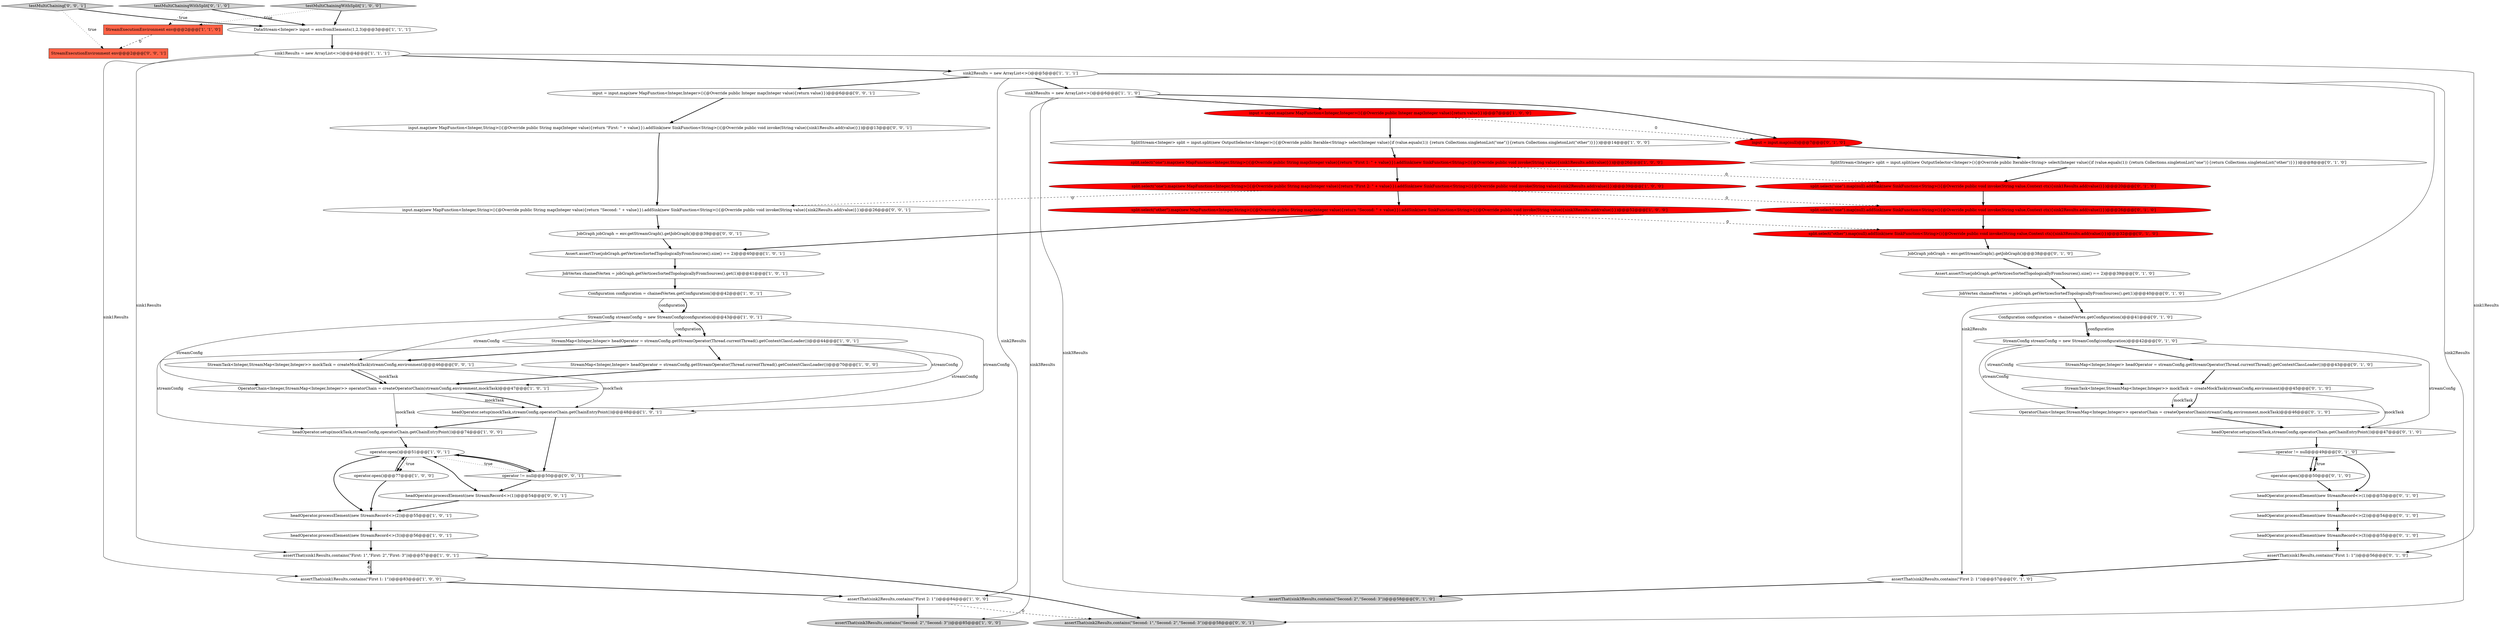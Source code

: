 digraph {
34 [style = filled, label = "split.select(\"one\").map(null).addSink(new SinkFunction<String>(){@Override public void invoke(String value,Context ctx){sink2Results.add(value)}})@@@26@@@['0', '1', '0']", fillcolor = red, shape = ellipse image = "AAA1AAABBB2BBB"];
45 [style = filled, label = "Assert.assertTrue(jobGraph.getVerticesSortedTopologicallyFromSources().size() == 2)@@@39@@@['0', '1', '0']", fillcolor = white, shape = ellipse image = "AAA0AAABBB2BBB"];
46 [style = filled, label = "headOperator.processElement(new StreamRecord<>(1))@@@53@@@['0', '1', '0']", fillcolor = white, shape = ellipse image = "AAA0AAABBB2BBB"];
56 [style = filled, label = "assertThat(sink2Results,contains(\"Second: 1\",\"Second: 2\",\"Second: 3\"))@@@58@@@['0', '0', '1']", fillcolor = lightgray, shape = ellipse image = "AAA0AAABBB3BBB"];
40 [style = filled, label = "headOperator.processElement(new StreamRecord<>(2))@@@54@@@['0', '1', '0']", fillcolor = white, shape = ellipse image = "AAA0AAABBB2BBB"];
22 [style = filled, label = "assertThat(sink3Results,contains(\"Second: 2\",\"Second: 3\"))@@@85@@@['1', '0', '0']", fillcolor = lightgray, shape = ellipse image = "AAA0AAABBB1BBB"];
23 [style = filled, label = "split.select(\"one\").map(new MapFunction<Integer,String>(){@Override public String map(Integer value){return \"First 2: \" + value}}).addSink(new SinkFunction<String>(){@Override public void invoke(String value){sink2Results.add(value)}})@@@39@@@['1', '0', '0']", fillcolor = red, shape = ellipse image = "AAA1AAABBB1BBB"];
15 [style = filled, label = "Configuration configuration = chainedVertex.getConfiguration()@@@42@@@['1', '0', '1']", fillcolor = white, shape = ellipse image = "AAA0AAABBB1BBB"];
21 [style = filled, label = "split.select(\"other\").map(new MapFunction<Integer,String>(){@Override public String map(Integer value){return \"Second: \" + value}}).addSink(new SinkFunction<String>(){@Override public void invoke(String value){sink3Results.add(value)}})@@@52@@@['1', '0', '0']", fillcolor = red, shape = ellipse image = "AAA1AAABBB1BBB"];
30 [style = filled, label = "split.select(\"one\").map(null).addSink(new SinkFunction<String>(){@Override public void invoke(String value,Context ctx){sink1Results.add(value)}})@@@20@@@['0', '1', '0']", fillcolor = red, shape = ellipse image = "AAA1AAABBB2BBB"];
29 [style = filled, label = "StreamMap<Integer,Integer> headOperator = streamConfig.getStreamOperator(Thread.currentThread().getContextClassLoader())@@@43@@@['0', '1', '0']", fillcolor = white, shape = ellipse image = "AAA0AAABBB2BBB"];
0 [style = filled, label = "split.select(\"one\").map(new MapFunction<Integer,String>(){@Override public String map(Integer value){return \"First 1: \" + value}}).addSink(new SinkFunction<String>(){@Override public void invoke(String value){sink1Results.add(value)}})@@@26@@@['1', '0', '0']", fillcolor = red, shape = ellipse image = "AAA1AAABBB1BBB"];
8 [style = filled, label = "testMultiChainingWithSplit['1', '0', '0']", fillcolor = lightgray, shape = diamond image = "AAA0AAABBB1BBB"];
10 [style = filled, label = "sink3Results = new ArrayList<>()@@@6@@@['1', '1', '0']", fillcolor = white, shape = ellipse image = "AAA0AAABBB1BBB"];
16 [style = filled, label = "assertThat(sink2Results,contains(\"First 2: 1\"))@@@84@@@['1', '0', '0']", fillcolor = white, shape = ellipse image = "AAA0AAABBB1BBB"];
51 [style = filled, label = "input = input.map(new MapFunction<Integer,Integer>(){@Override public Integer map(Integer value){return value}})@@@6@@@['0', '0', '1']", fillcolor = white, shape = ellipse image = "AAA0AAABBB3BBB"];
57 [style = filled, label = "input.map(new MapFunction<Integer,String>(){@Override public String map(Integer value){return \"Second: \" + value}}).addSink(new SinkFunction<String>(){@Override public void invoke(String value){sink2Results.add(value)}})@@@26@@@['0', '0', '1']", fillcolor = white, shape = ellipse image = "AAA0AAABBB3BBB"];
38 [style = filled, label = "input = input.map(null)@@@7@@@['0', '1', '0']", fillcolor = red, shape = ellipse image = "AAA1AAABBB2BBB"];
36 [style = filled, label = "split.select(\"other\").map(null).addSink(new SinkFunction<String>(){@Override public void invoke(String value,Context ctx){sink3Results.add(value)}})@@@32@@@['0', '1', '0']", fillcolor = red, shape = ellipse image = "AAA1AAABBB2BBB"];
47 [style = filled, label = "JobGraph jobGraph = env.getStreamGraph().getJobGraph()@@@38@@@['0', '1', '0']", fillcolor = white, shape = ellipse image = "AAA0AAABBB2BBB"];
48 [style = filled, label = "operator.open()@@@50@@@['0', '1', '0']", fillcolor = white, shape = ellipse image = "AAA0AAABBB2BBB"];
39 [style = filled, label = "headOperator.processElement(new StreamRecord<>(3))@@@55@@@['0', '1', '0']", fillcolor = white, shape = ellipse image = "AAA0AAABBB2BBB"];
35 [style = filled, label = "StreamTask<Integer,StreamMap<Integer,Integer>> mockTask = createMockTask(streamConfig,environment)@@@45@@@['0', '1', '0']", fillcolor = white, shape = ellipse image = "AAA0AAABBB2BBB"];
3 [style = filled, label = "SplitStream<Integer> split = input.split(new OutputSelector<Integer>(){@Override public Iterable<String> select(Integer value){if (value.equals(1)) {return Collections.singletonList(\"one\")}{return Collections.singletonList(\"other\")}}})@@@14@@@['1', '0', '0']", fillcolor = white, shape = ellipse image = "AAA0AAABBB1BBB"];
52 [style = filled, label = "input.map(new MapFunction<Integer,String>(){@Override public String map(Integer value){return \"First: \" + value}}).addSink(new SinkFunction<String>(){@Override public void invoke(String value){sink1Results.add(value)}})@@@13@@@['0', '0', '1']", fillcolor = white, shape = ellipse image = "AAA0AAABBB3BBB"];
41 [style = filled, label = "testMultiChainingWithSplit['0', '1', '0']", fillcolor = lightgray, shape = diamond image = "AAA0AAABBB2BBB"];
18 [style = filled, label = "headOperator.processElement(new StreamRecord<>(3))@@@56@@@['1', '0', '1']", fillcolor = white, shape = ellipse image = "AAA0AAABBB1BBB"];
44 [style = filled, label = "assertThat(sink3Results,contains(\"Second: 2\",\"Second: 3\"))@@@58@@@['0', '1', '0']", fillcolor = lightgray, shape = ellipse image = "AAA0AAABBB2BBB"];
27 [style = filled, label = "OperatorChain<Integer,StreamMap<Integer,Integer>> operatorChain = createOperatorChain(streamConfig,environment,mockTask)@@@47@@@['1', '0', '1']", fillcolor = white, shape = ellipse image = "AAA0AAABBB1BBB"];
9 [style = filled, label = "headOperator.processElement(new StreamRecord<>(2))@@@55@@@['1', '0', '1']", fillcolor = white, shape = ellipse image = "AAA0AAABBB1BBB"];
54 [style = filled, label = "StreamTask<Integer,StreamMap<Integer,Integer>> mockTask = createMockTask(streamConfig,environment)@@@46@@@['0', '0', '1']", fillcolor = white, shape = ellipse image = "AAA0AAABBB3BBB"];
31 [style = filled, label = "JobVertex chainedVertex = jobGraph.getVerticesSortedTopologicallyFromSources().get(1)@@@40@@@['0', '1', '0']", fillcolor = white, shape = ellipse image = "AAA0AAABBB2BBB"];
32 [style = filled, label = "OperatorChain<Integer,StreamMap<Integer,Integer>> operatorChain = createOperatorChain(streamConfig,environment,mockTask)@@@46@@@['0', '1', '0']", fillcolor = white, shape = ellipse image = "AAA0AAABBB2BBB"];
33 [style = filled, label = "operator != null@@@49@@@['0', '1', '0']", fillcolor = white, shape = diamond image = "AAA0AAABBB2BBB"];
43 [style = filled, label = "assertThat(sink1Results,contains(\"First 1: 1\"))@@@56@@@['0', '1', '0']", fillcolor = white, shape = ellipse image = "AAA0AAABBB2BBB"];
26 [style = filled, label = "headOperator.setup(mockTask,streamConfig,operatorChain.getChainEntryPoint())@@@48@@@['1', '0', '1']", fillcolor = white, shape = ellipse image = "AAA0AAABBB1BBB"];
12 [style = filled, label = "headOperator.setup(mockTask,streamConfig,operatorChain.getChainEntryPoint())@@@74@@@['1', '0', '0']", fillcolor = white, shape = ellipse image = "AAA0AAABBB1BBB"];
19 [style = filled, label = "JobVertex chainedVertex = jobGraph.getVerticesSortedTopologicallyFromSources().get(1)@@@41@@@['1', '0', '1']", fillcolor = white, shape = ellipse image = "AAA0AAABBB1BBB"];
59 [style = filled, label = "headOperator.processElement(new StreamRecord<>(1))@@@54@@@['0', '0', '1']", fillcolor = white, shape = ellipse image = "AAA0AAABBB3BBB"];
11 [style = filled, label = "operator.open()@@@77@@@['1', '0', '0']", fillcolor = white, shape = ellipse image = "AAA0AAABBB1BBB"];
25 [style = filled, label = "StreamMap<Integer,Integer> headOperator = streamConfig.getStreamOperator(Thread.currentThread().getContextClassLoader())@@@70@@@['1', '0', '0']", fillcolor = white, shape = ellipse image = "AAA0AAABBB1BBB"];
5 [style = filled, label = "sink1Results = new ArrayList<>()@@@4@@@['1', '1', '1']", fillcolor = white, shape = ellipse image = "AAA0AAABBB1BBB"];
17 [style = filled, label = "StreamExecutionEnvironment env@@@2@@@['1', '1', '0']", fillcolor = tomato, shape = box image = "AAA0AAABBB1BBB"];
20 [style = filled, label = "assertThat(sink1Results,contains(\"First: 1\",\"First: 2\",\"First: 3\"))@@@57@@@['1', '0', '1']", fillcolor = white, shape = ellipse image = "AAA0AAABBB1BBB"];
24 [style = filled, label = "input = input.map(new MapFunction<Integer,Integer>(){@Override public Integer map(Integer value){return value}})@@@7@@@['1', '0', '0']", fillcolor = red, shape = ellipse image = "AAA1AAABBB1BBB"];
4 [style = filled, label = "sink2Results = new ArrayList<>()@@@5@@@['1', '1', '1']", fillcolor = white, shape = ellipse image = "AAA0AAABBB1BBB"];
7 [style = filled, label = "Assert.assertTrue(jobGraph.getVerticesSortedTopologicallyFromSources().size() == 2)@@@40@@@['1', '0', '1']", fillcolor = white, shape = ellipse image = "AAA0AAABBB1BBB"];
37 [style = filled, label = "Configuration configuration = chainedVertex.getConfiguration()@@@41@@@['0', '1', '0']", fillcolor = white, shape = ellipse image = "AAA0AAABBB2BBB"];
2 [style = filled, label = "DataStream<Integer> input = env.fromElements(1,2,3)@@@3@@@['1', '1', '1']", fillcolor = white, shape = ellipse image = "AAA0AAABBB1BBB"];
6 [style = filled, label = "StreamMap<Integer,Integer> headOperator = streamConfig.getStreamOperator(Thread.currentThread().getContextClassLoader())@@@44@@@['1', '0', '1']", fillcolor = white, shape = ellipse image = "AAA0AAABBB1BBB"];
28 [style = filled, label = "StreamConfig streamConfig = new StreamConfig(configuration)@@@42@@@['0', '1', '0']", fillcolor = white, shape = ellipse image = "AAA0AAABBB2BBB"];
49 [style = filled, label = "assertThat(sink2Results,contains(\"First 2: 1\"))@@@57@@@['0', '1', '0']", fillcolor = white, shape = ellipse image = "AAA0AAABBB2BBB"];
1 [style = filled, label = "operator.open()@@@51@@@['1', '0', '1']", fillcolor = white, shape = ellipse image = "AAA0AAABBB1BBB"];
13 [style = filled, label = "StreamConfig streamConfig = new StreamConfig(configuration)@@@43@@@['1', '0', '1']", fillcolor = white, shape = ellipse image = "AAA0AAABBB1BBB"];
50 [style = filled, label = "headOperator.setup(mockTask,streamConfig,operatorChain.getChainEntryPoint())@@@47@@@['0', '1', '0']", fillcolor = white, shape = ellipse image = "AAA0AAABBB2BBB"];
55 [style = filled, label = "operator != null@@@50@@@['0', '0', '1']", fillcolor = white, shape = diamond image = "AAA0AAABBB3BBB"];
60 [style = filled, label = "testMultiChaining['0', '0', '1']", fillcolor = lightgray, shape = diamond image = "AAA0AAABBB3BBB"];
53 [style = filled, label = "JobGraph jobGraph = env.getStreamGraph().getJobGraph()@@@39@@@['0', '0', '1']", fillcolor = white, shape = ellipse image = "AAA0AAABBB3BBB"];
42 [style = filled, label = "SplitStream<Integer> split = input.split(new OutputSelector<Integer>(){@Override public Iterable<String> select(Integer value){if (value.equals(1)) {return Collections.singletonList(\"one\")}{return Collections.singletonList(\"other\")}}})@@@8@@@['0', '1', '0']", fillcolor = white, shape = ellipse image = "AAA0AAABBB2BBB"];
14 [style = filled, label = "assertThat(sink1Results,contains(\"First 1: 1\"))@@@83@@@['1', '0', '0']", fillcolor = white, shape = ellipse image = "AAA0AAABBB1BBB"];
58 [style = filled, label = "StreamExecutionEnvironment env@@@2@@@['0', '0', '1']", fillcolor = tomato, shape = box image = "AAA0AAABBB3BBB"];
13->6 [style = solid, label="configuration"];
31->37 [style = bold, label=""];
54->27 [style = bold, label=""];
37->28 [style = bold, label=""];
1->55 [style = bold, label=""];
10->24 [style = bold, label=""];
27->26 [style = solid, label="mockTask"];
33->48 [style = dotted, label="true"];
59->9 [style = bold, label=""];
37->28 [style = solid, label="configuration"];
14->20 [style = dashed, label="0"];
45->31 [style = bold, label=""];
10->22 [style = solid, label="sink3Results"];
11->9 [style = bold, label=""];
38->42 [style = bold, label=""];
60->58 [style = dotted, label="true"];
13->54 [style = solid, label="streamConfig"];
26->12 [style = bold, label=""];
33->46 [style = bold, label=""];
13->27 [style = solid, label="streamConfig"];
33->48 [style = bold, label=""];
0->30 [style = dashed, label="0"];
5->14 [style = solid, label="sink1Results"];
19->15 [style = bold, label=""];
13->26 [style = solid, label="streamConfig"];
23->57 [style = dashed, label="0"];
41->17 [style = dotted, label="true"];
14->16 [style = bold, label=""];
6->12 [style = solid, label="streamConfig"];
15->13 [style = bold, label=""];
23->34 [style = dashed, label="0"];
55->59 [style = bold, label=""];
6->54 [style = bold, label=""];
54->27 [style = solid, label="mockTask"];
8->17 [style = dotted, label="true"];
20->14 [style = bold, label=""];
30->34 [style = bold, label=""];
12->1 [style = bold, label=""];
41->2 [style = bold, label=""];
21->36 [style = dashed, label="0"];
3->0 [style = bold, label=""];
1->11 [style = bold, label=""];
25->27 [style = bold, label=""];
18->20 [style = bold, label=""];
5->43 [style = solid, label="sink1Results"];
0->23 [style = bold, label=""];
34->36 [style = bold, label=""];
55->1 [style = dotted, label="true"];
10->44 [style = solid, label="sink3Results"];
48->33 [style = bold, label=""];
1->59 [style = bold, label=""];
21->7 [style = bold, label=""];
29->35 [style = bold, label=""];
46->40 [style = bold, label=""];
24->3 [style = bold, label=""];
57->53 [style = bold, label=""];
32->50 [style = bold, label=""];
27->26 [style = bold, label=""];
4->49 [style = solid, label="sink2Results"];
4->10 [style = bold, label=""];
28->29 [style = bold, label=""];
27->12 [style = solid, label="mockTask"];
60->2 [style = bold, label=""];
4->16 [style = solid, label="sink2Results"];
6->27 [style = solid, label="streamConfig"];
49->44 [style = bold, label=""];
35->32 [style = bold, label=""];
51->52 [style = bold, label=""];
28->32 [style = solid, label="streamConfig"];
1->9 [style = bold, label=""];
6->26 [style = solid, label="streamConfig"];
54->26 [style = solid, label="mockTask"];
48->46 [style = bold, label=""];
26->55 [style = bold, label=""];
5->20 [style = solid, label="sink1Results"];
28->35 [style = solid, label="streamConfig"];
9->18 [style = bold, label=""];
40->39 [style = bold, label=""];
8->2 [style = bold, label=""];
5->4 [style = bold, label=""];
47->45 [style = bold, label=""];
50->33 [style = bold, label=""];
13->6 [style = bold, label=""];
4->56 [style = solid, label="sink2Results"];
4->51 [style = bold, label=""];
15->13 [style = solid, label="configuration"];
7->19 [style = bold, label=""];
10->38 [style = bold, label=""];
2->5 [style = bold, label=""];
36->47 [style = bold, label=""];
35->32 [style = solid, label="mockTask"];
17->58 [style = dashed, label="0"];
20->56 [style = bold, label=""];
11->1 [style = bold, label=""];
1->11 [style = dotted, label="true"];
28->50 [style = solid, label="streamConfig"];
39->43 [style = bold, label=""];
16->22 [style = bold, label=""];
35->50 [style = solid, label="mockTask"];
16->56 [style = dashed, label="0"];
53->7 [style = bold, label=""];
23->21 [style = bold, label=""];
42->30 [style = bold, label=""];
55->1 [style = bold, label=""];
43->49 [style = bold, label=""];
52->57 [style = bold, label=""];
24->38 [style = dashed, label="0"];
6->25 [style = bold, label=""];
}
